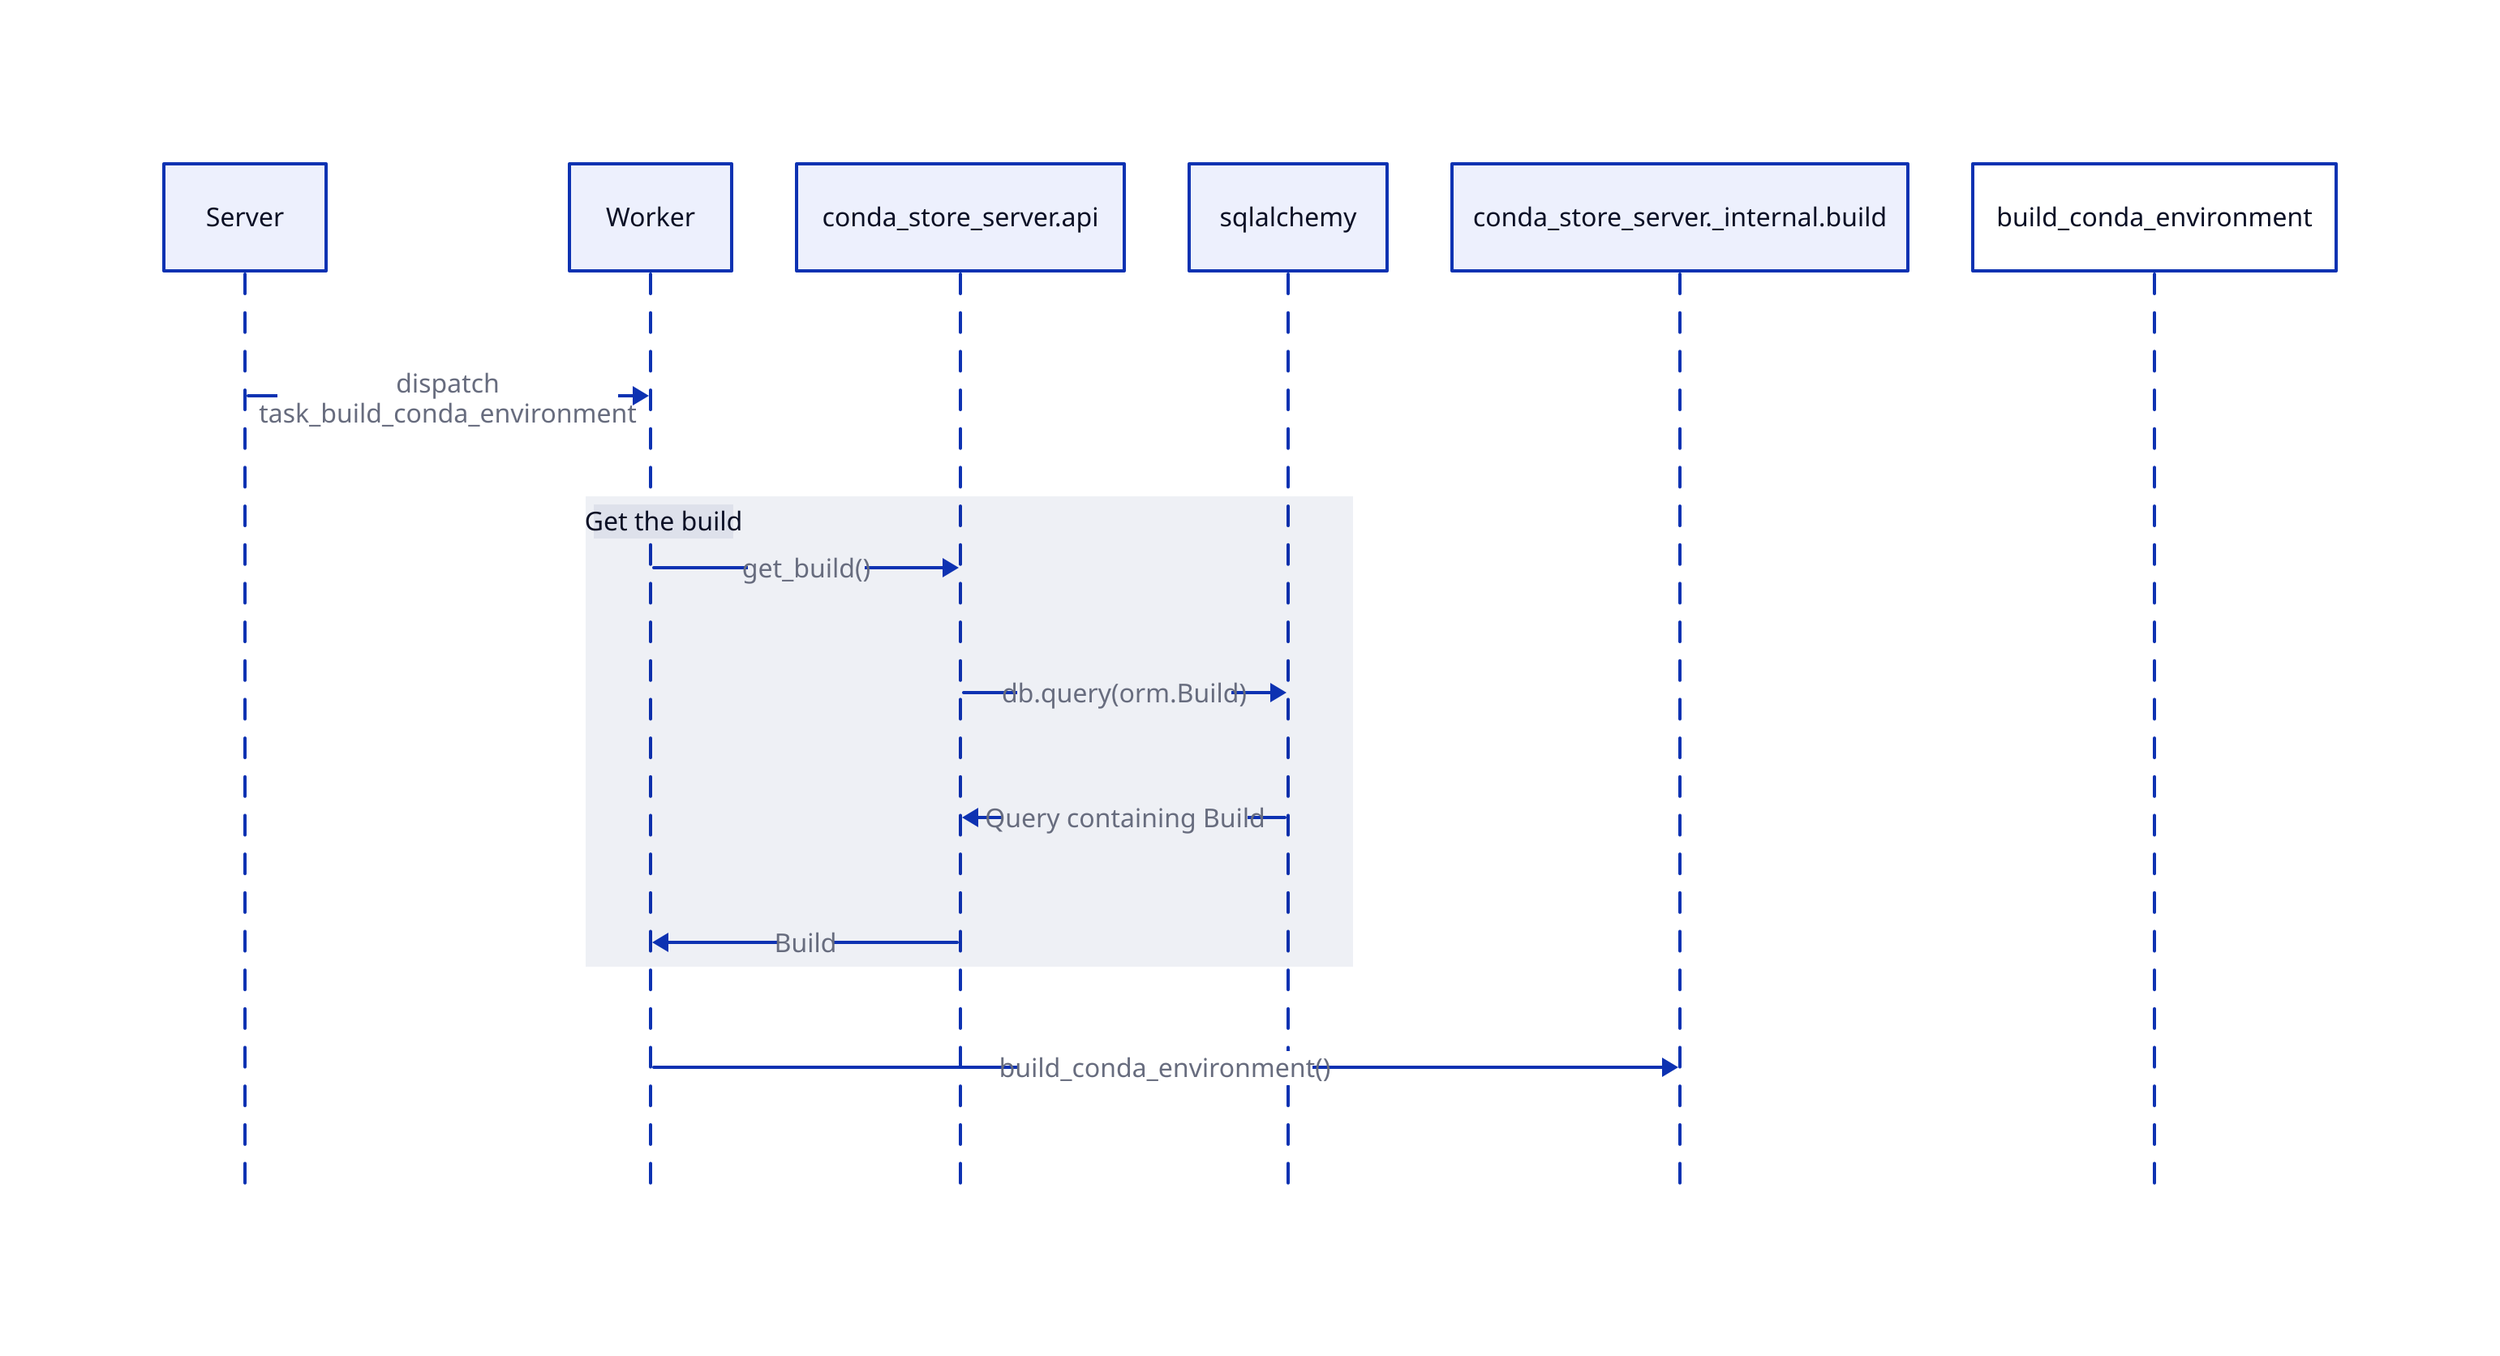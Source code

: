 shape: sequence_diagram

server: Server
worker: Worker
server_api: conda_store_server.api
sqlalchemy
build: conda_store_server._internal.build
# views_api: conda_store_server._internal.server.views.api
# server_app: conda_store_server.app
# server_auth: conda_store_server.server.auth
# orm: conda_store_server._internal.orm
# environment: conda_store_server._internal.environment
# utils: conda_store_server._internal.utils


server -> worker: dispatch\ntask_build_conda_environment

"Get the build" {
  worker -> server_api: get_build()
  server_api -> sqlalchemy: db.query(orm.Build)
  sqlalchemy -> server_api: Query containing Build
  server_api -> worker: Build
}


worker -> build: build_conda_environment()
"build_conda_environment" {

}
